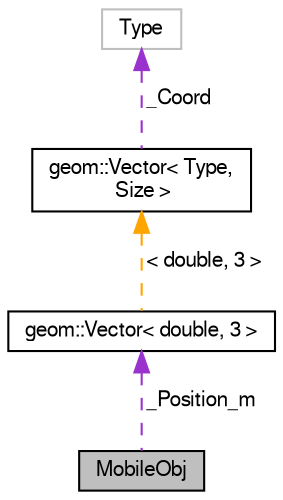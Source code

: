 digraph "MobileObj"
{
  edge [fontname="FreeSans",fontsize="10",labelfontname="FreeSans",labelfontsize="10"];
  node [fontname="FreeSans",fontsize="10",shape=record];
  Node2 [label="MobileObj",height=0.2,width=0.4,color="black", fillcolor="grey75", style="filled", fontcolor="black"];
  Node3 -> Node2 [dir="back",color="darkorchid3",fontsize="10",style="dashed",label=" _Position_m" ,fontname="FreeSans"];
  Node3 [label="geom::Vector\< double, 3 \>",height=0.2,width=0.4,color="black", fillcolor="white", style="filled",URL="$classgeom_1_1Vector.html"];
  Node4 -> Node3 [dir="back",color="orange",fontsize="10",style="dashed",label=" \< double, 3 \>" ,fontname="FreeSans"];
  Node4 [label="geom::Vector\< Type,\l Size \>",height=0.2,width=0.4,color="black", fillcolor="white", style="filled",URL="$classgeom_1_1Vector.html",tooltip="Model wektora N-wymiarowego. "];
  Node5 -> Node4 [dir="back",color="darkorchid3",fontsize="10",style="dashed",label=" _Coord" ,fontname="FreeSans"];
  Node5 [label="Type",height=0.2,width=0.4,color="grey75", fillcolor="white", style="filled"];
}
